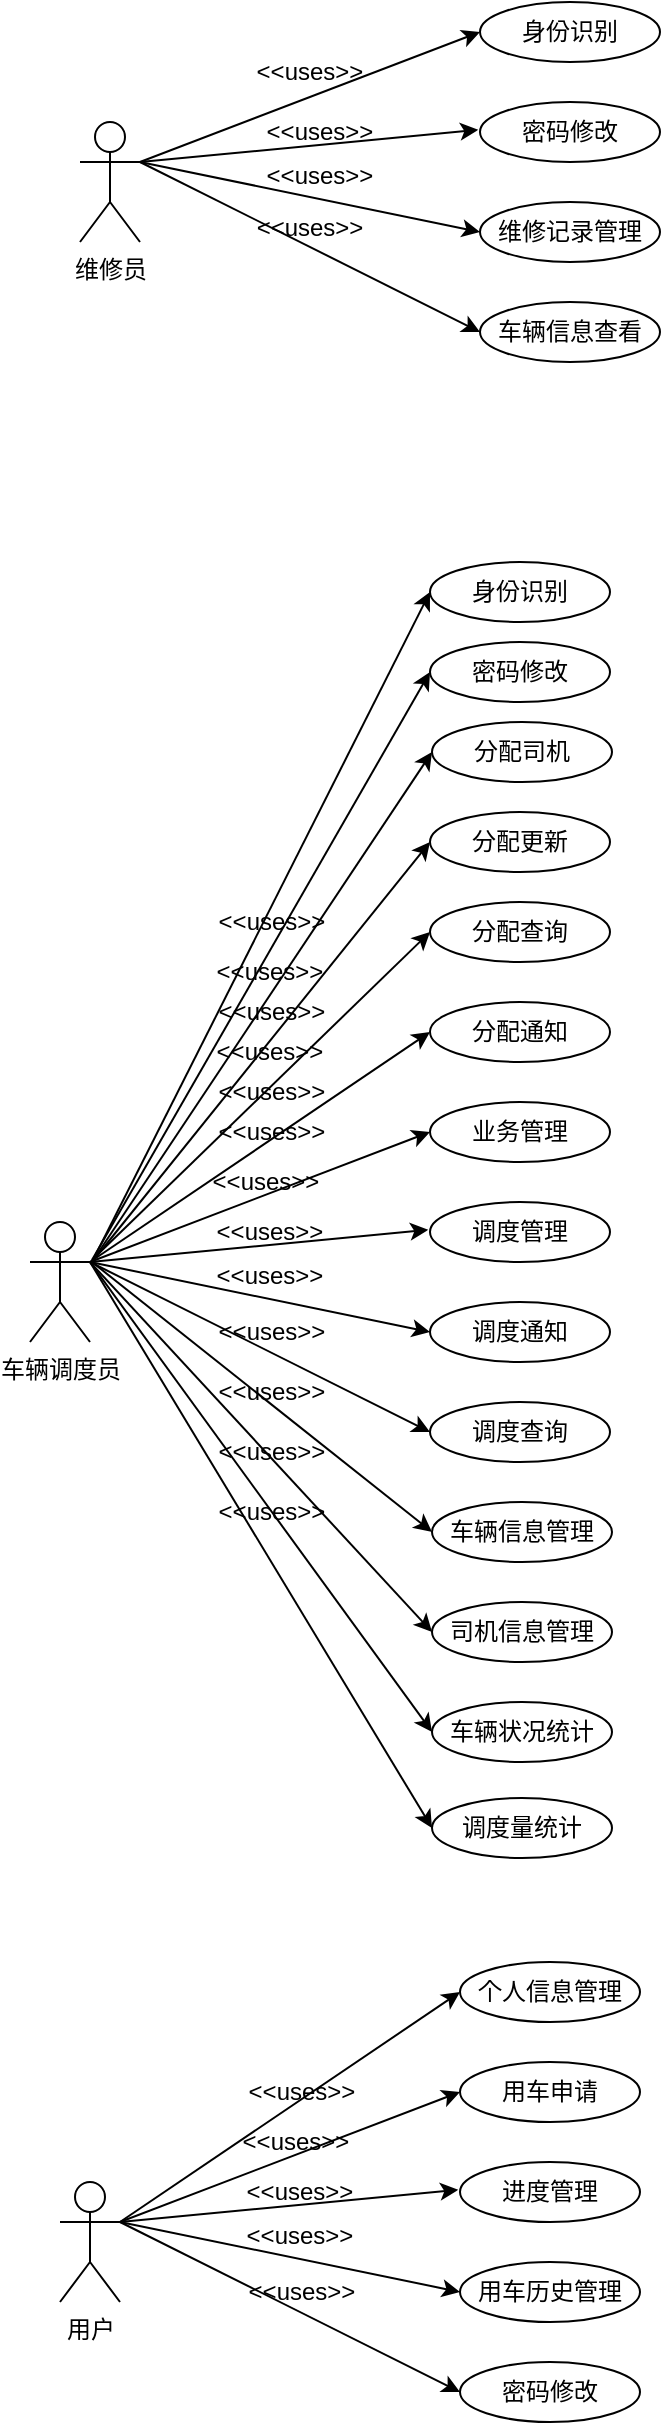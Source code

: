 <mxfile version="26.2.14">
  <diagram name="第 1 页" id="aBnlz_x69gNkxcn8rnsM">
    <mxGraphModel dx="1727" dy="958" grid="1" gridSize="10" guides="1" tooltips="1" connect="1" arrows="1" fold="1" page="1" pageScale="1" pageWidth="827" pageHeight="1169" math="0" shadow="0">
      <root>
        <mxCell id="0" />
        <mxCell id="1" parent="0" />
        <mxCell id="l8zQ4xUtvt0-5JA1nqlz-1" value="&lt;font style=&quot;vertical-align: inherit;&quot;&gt;&lt;font style=&quot;vertical-align: inherit;&quot;&gt;维修员&lt;/font&gt;&lt;/font&gt;" style="shape=umlActor;verticalLabelPosition=bottom;verticalAlign=top;html=1;movable=0;resizable=0;rotatable=0;deletable=0;editable=0;locked=1;connectable=0;" parent="1" vertex="1">
          <mxGeometry x="110" y="170" width="30" height="60" as="geometry" />
        </mxCell>
        <mxCell id="l8zQ4xUtvt0-5JA1nqlz-2" value="&lt;font style=&quot;vertical-align: inherit;&quot;&gt;&lt;font style=&quot;vertical-align: inherit;&quot;&gt;身份识别&lt;/font&gt;&lt;/font&gt;" style="ellipse;whiteSpace=wrap;html=1;movable=0;resizable=0;rotatable=0;deletable=0;editable=0;locked=1;connectable=0;" parent="1" vertex="1">
          <mxGeometry x="310" y="110" width="90" height="30" as="geometry" />
        </mxCell>
        <mxCell id="l8zQ4xUtvt0-5JA1nqlz-3" value="&lt;font style=&quot;vertical-align: inherit;&quot;&gt;&lt;font style=&quot;vertical-align: inherit;&quot;&gt;密码修改&lt;/font&gt;&lt;/font&gt;" style="ellipse;whiteSpace=wrap;html=1;movable=0;resizable=0;rotatable=0;deletable=0;editable=0;locked=1;connectable=0;" parent="1" vertex="1">
          <mxGeometry x="310" y="160" width="90" height="30" as="geometry" />
        </mxCell>
        <mxCell id="l8zQ4xUtvt0-5JA1nqlz-4" value="&lt;p class=&quot;p1&quot;&gt;维修记录管理&lt;/p&gt;" style="ellipse;whiteSpace=wrap;html=1;movable=0;resizable=0;rotatable=0;deletable=0;editable=0;locked=1;connectable=0;" parent="1" vertex="1">
          <mxGeometry x="310" y="210" width="90" height="30" as="geometry" />
        </mxCell>
        <mxCell id="l8zQ4xUtvt0-5JA1nqlz-5" value="&lt;p class=&quot;p1&quot;&gt;车辆信息查看&lt;/p&gt;" style="ellipse;whiteSpace=wrap;html=1;movable=0;resizable=0;rotatable=0;deletable=0;editable=0;locked=1;connectable=0;" parent="1" vertex="1">
          <mxGeometry x="310" y="260" width="90" height="30" as="geometry" />
        </mxCell>
        <mxCell id="l8zQ4xUtvt0-5JA1nqlz-6" value="" style="endArrow=classic;html=1;rounded=0;entryX=0;entryY=0.5;entryDx=0;entryDy=0;exitX=1;exitY=0.333;exitDx=0;exitDy=0;exitPerimeter=0;movable=0;resizable=0;rotatable=0;deletable=0;editable=0;locked=1;connectable=0;" parent="1" source="l8zQ4xUtvt0-5JA1nqlz-1" target="l8zQ4xUtvt0-5JA1nqlz-2" edge="1">
          <mxGeometry width="50" height="50" relative="1" as="geometry">
            <mxPoint x="150" y="210" as="sourcePoint" />
            <mxPoint x="200" y="160" as="targetPoint" />
          </mxGeometry>
        </mxCell>
        <mxCell id="l8zQ4xUtvt0-5JA1nqlz-7" value="" style="endArrow=classic;html=1;rounded=0;entryX=-0.01;entryY=0.464;entryDx=0;entryDy=0;entryPerimeter=0;movable=0;resizable=0;rotatable=0;deletable=0;editable=0;locked=1;connectable=0;" parent="1" target="l8zQ4xUtvt0-5JA1nqlz-3" edge="1">
          <mxGeometry width="50" height="50" relative="1" as="geometry">
            <mxPoint x="140" y="190" as="sourcePoint" />
            <mxPoint x="230" y="190" as="targetPoint" />
          </mxGeometry>
        </mxCell>
        <mxCell id="l8zQ4xUtvt0-5JA1nqlz-8" value="" style="endArrow=classic;html=1;rounded=0;entryX=0;entryY=0.5;entryDx=0;entryDy=0;movable=0;resizable=0;rotatable=0;deletable=0;editable=0;locked=1;connectable=0;" parent="1" target="l8zQ4xUtvt0-5JA1nqlz-4" edge="1">
          <mxGeometry width="50" height="50" relative="1" as="geometry">
            <mxPoint x="140" y="190" as="sourcePoint" />
            <mxPoint x="280" y="200" as="targetPoint" />
          </mxGeometry>
        </mxCell>
        <mxCell id="l8zQ4xUtvt0-5JA1nqlz-9" value="" style="endArrow=classic;html=1;rounded=0;entryX=0;entryY=0.5;entryDx=0;entryDy=0;movable=0;resizable=0;rotatable=0;deletable=0;editable=0;locked=1;connectable=0;" parent="1" target="l8zQ4xUtvt0-5JA1nqlz-5" edge="1">
          <mxGeometry width="50" height="50" relative="1" as="geometry">
            <mxPoint x="140" y="190" as="sourcePoint" />
            <mxPoint x="250" y="240" as="targetPoint" />
          </mxGeometry>
        </mxCell>
        <mxCell id="l8zQ4xUtvt0-5JA1nqlz-10" value="&lt;font style=&quot;vertical-align: inherit;&quot;&gt;&lt;font style=&quot;vertical-align: inherit;&quot;&gt;&amp;lt;&amp;lt;uses&amp;gt;&amp;gt;&lt;/font&gt;&lt;/font&gt;" style="text;html=1;align=center;verticalAlign=middle;whiteSpace=wrap;rounded=0;movable=0;resizable=0;rotatable=0;deletable=0;editable=0;locked=1;connectable=0;" parent="1" vertex="1">
          <mxGeometry x="195" y="130" width="60" height="30" as="geometry" />
        </mxCell>
        <mxCell id="l8zQ4xUtvt0-5JA1nqlz-11" value="&lt;font style=&quot;vertical-align: inherit;&quot;&gt;&lt;font style=&quot;vertical-align: inherit;&quot;&gt;&amp;lt;&amp;lt;uses&amp;gt;&amp;gt;&lt;/font&gt;&lt;/font&gt;" style="text;html=1;align=center;verticalAlign=middle;whiteSpace=wrap;rounded=0;movable=0;resizable=0;rotatable=0;deletable=0;editable=0;locked=1;connectable=0;" parent="1" vertex="1">
          <mxGeometry x="200" y="160" width="60" height="30" as="geometry" />
        </mxCell>
        <mxCell id="l8zQ4xUtvt0-5JA1nqlz-12" value="&lt;font style=&quot;vertical-align: inherit;&quot;&gt;&lt;font style=&quot;vertical-align: inherit;&quot;&gt;&amp;lt;&amp;lt;uses&amp;gt;&amp;gt;&lt;/font&gt;&lt;/font&gt;" style="text;html=1;align=center;verticalAlign=middle;whiteSpace=wrap;rounded=0;movable=0;resizable=0;rotatable=0;deletable=0;editable=0;locked=1;connectable=0;" parent="1" vertex="1">
          <mxGeometry x="200" y="182" width="60" height="30" as="geometry" />
        </mxCell>
        <mxCell id="l8zQ4xUtvt0-5JA1nqlz-13" value="&lt;font style=&quot;vertical-align: inherit;&quot;&gt;&lt;font style=&quot;vertical-align: inherit;&quot;&gt;&amp;lt;&amp;lt;uses&amp;gt;&amp;gt;&lt;/font&gt;&lt;/font&gt;" style="text;html=1;align=center;verticalAlign=middle;whiteSpace=wrap;rounded=0;movable=0;resizable=0;rotatable=0;deletable=0;editable=0;locked=1;connectable=0;" parent="1" vertex="1">
          <mxGeometry x="200" y="205" width="50" height="35" as="geometry" />
        </mxCell>
        <mxCell id="l8zQ4xUtvt0-5JA1nqlz-14" value="&lt;font style=&quot;vertical-align: inherit;&quot;&gt;&lt;font style=&quot;vertical-align: inherit;&quot;&gt;车辆调度员&lt;/font&gt;&lt;/font&gt;" style="shape=umlActor;verticalLabelPosition=bottom;verticalAlign=top;html=1;movable=0;resizable=0;rotatable=0;deletable=0;editable=0;locked=1;connectable=0;" parent="1" vertex="1">
          <mxGeometry x="85" y="720" width="30" height="60" as="geometry" />
        </mxCell>
        <mxCell id="l8zQ4xUtvt0-5JA1nqlz-15" value="&lt;font style=&quot;vertical-align: inherit;&quot;&gt;&lt;font style=&quot;vertical-align: inherit;&quot;&gt;业务管理&lt;/font&gt;&lt;/font&gt;" style="ellipse;whiteSpace=wrap;html=1;movable=0;resizable=0;rotatable=0;deletable=0;editable=0;locked=1;connectable=0;" parent="1" vertex="1">
          <mxGeometry x="285" y="660" width="90" height="30" as="geometry" />
        </mxCell>
        <mxCell id="l8zQ4xUtvt0-5JA1nqlz-16" value="&lt;font style=&quot;vertical-align: inherit;&quot;&gt;&lt;font style=&quot;vertical-align: inherit;&quot;&gt;调度管理&lt;/font&gt;&lt;/font&gt;" style="ellipse;whiteSpace=wrap;html=1;movable=0;resizable=0;rotatable=0;deletable=0;editable=0;locked=1;connectable=0;" parent="1" vertex="1">
          <mxGeometry x="285" y="710" width="90" height="30" as="geometry" />
        </mxCell>
        <mxCell id="l8zQ4xUtvt0-5JA1nqlz-17" value="&lt;font style=&quot;vertical-align: inherit;&quot;&gt;&lt;font style=&quot;vertical-align: inherit;&quot;&gt;&lt;font style=&quot;vertical-align: inherit;&quot;&gt;&lt;font style=&quot;vertical-align: inherit;&quot;&gt;调度通知&lt;/font&gt;&lt;/font&gt;&lt;/font&gt;&lt;/font&gt;" style="ellipse;whiteSpace=wrap;html=1;movable=0;resizable=0;rotatable=0;deletable=0;editable=0;locked=1;connectable=0;" parent="1" vertex="1">
          <mxGeometry x="285" y="760" width="90" height="30" as="geometry" />
        </mxCell>
        <mxCell id="l8zQ4xUtvt0-5JA1nqlz-18" value="&lt;font style=&quot;vertical-align: inherit;&quot;&gt;&lt;font style=&quot;vertical-align: inherit;&quot;&gt;&lt;font style=&quot;vertical-align: inherit;&quot;&gt;&lt;font style=&quot;vertical-align: inherit;&quot;&gt;调度查询&lt;/font&gt;&lt;/font&gt;&lt;/font&gt;&lt;/font&gt;" style="ellipse;whiteSpace=wrap;html=1;movable=0;resizable=0;rotatable=0;deletable=0;editable=0;locked=1;connectable=0;" parent="1" vertex="1">
          <mxGeometry x="285" y="810" width="90" height="30" as="geometry" />
        </mxCell>
        <mxCell id="l8zQ4xUtvt0-5JA1nqlz-19" value="" style="endArrow=classic;html=1;rounded=0;entryX=0;entryY=0.5;entryDx=0;entryDy=0;exitX=1;exitY=0.333;exitDx=0;exitDy=0;exitPerimeter=0;movable=0;resizable=0;rotatable=0;deletable=0;editable=0;locked=1;connectable=0;" parent="1" source="l8zQ4xUtvt0-5JA1nqlz-14" target="l8zQ4xUtvt0-5JA1nqlz-15" edge="1">
          <mxGeometry width="50" height="50" relative="1" as="geometry">
            <mxPoint x="125" y="760" as="sourcePoint" />
            <mxPoint x="175" y="710" as="targetPoint" />
          </mxGeometry>
        </mxCell>
        <mxCell id="l8zQ4xUtvt0-5JA1nqlz-20" value="" style="endArrow=classic;html=1;rounded=0;entryX=-0.01;entryY=0.464;entryDx=0;entryDy=0;entryPerimeter=0;movable=0;resizable=0;rotatable=0;deletable=0;editable=0;locked=1;connectable=0;" parent="1" target="l8zQ4xUtvt0-5JA1nqlz-16" edge="1">
          <mxGeometry width="50" height="50" relative="1" as="geometry">
            <mxPoint x="115" y="740" as="sourcePoint" />
            <mxPoint x="205" y="740" as="targetPoint" />
          </mxGeometry>
        </mxCell>
        <mxCell id="l8zQ4xUtvt0-5JA1nqlz-21" value="" style="endArrow=classic;html=1;rounded=0;entryX=0;entryY=0.5;entryDx=0;entryDy=0;movable=0;resizable=0;rotatable=0;deletable=0;editable=0;locked=1;connectable=0;" parent="1" target="l8zQ4xUtvt0-5JA1nqlz-17" edge="1">
          <mxGeometry width="50" height="50" relative="1" as="geometry">
            <mxPoint x="115" y="740" as="sourcePoint" />
            <mxPoint x="255" y="750" as="targetPoint" />
          </mxGeometry>
        </mxCell>
        <mxCell id="l8zQ4xUtvt0-5JA1nqlz-22" value="" style="endArrow=classic;html=1;rounded=0;entryX=0;entryY=0.5;entryDx=0;entryDy=0;movable=0;resizable=0;rotatable=0;deletable=0;editable=0;locked=1;connectable=0;" parent="1" target="l8zQ4xUtvt0-5JA1nqlz-18" edge="1">
          <mxGeometry width="50" height="50" relative="1" as="geometry">
            <mxPoint x="115" y="740" as="sourcePoint" />
            <mxPoint x="225" y="790" as="targetPoint" />
          </mxGeometry>
        </mxCell>
        <mxCell id="l8zQ4xUtvt0-5JA1nqlz-23" value="&lt;font style=&quot;vertical-align: inherit;&quot;&gt;&lt;font style=&quot;vertical-align: inherit;&quot;&gt;&amp;lt;&amp;lt;uses&amp;gt;&amp;gt;&lt;/font&gt;&lt;/font&gt;" style="text;html=1;align=center;verticalAlign=middle;whiteSpace=wrap;rounded=0;movable=0;resizable=0;rotatable=0;deletable=0;editable=0;locked=1;connectable=0;" parent="1" vertex="1">
          <mxGeometry x="173" y="685" width="60" height="30" as="geometry" />
        </mxCell>
        <mxCell id="l8zQ4xUtvt0-5JA1nqlz-24" value="&lt;font style=&quot;vertical-align: inherit;&quot;&gt;&lt;font style=&quot;vertical-align: inherit;&quot;&gt;&amp;lt;&amp;lt;uses&amp;gt;&amp;gt;&lt;/font&gt;&lt;/font&gt;" style="text;html=1;align=center;verticalAlign=middle;whiteSpace=wrap;rounded=0;movable=0;resizable=0;rotatable=0;deletable=0;editable=0;locked=1;connectable=0;" parent="1" vertex="1">
          <mxGeometry x="175" y="710" width="60" height="30" as="geometry" />
        </mxCell>
        <mxCell id="l8zQ4xUtvt0-5JA1nqlz-25" value="&lt;font style=&quot;vertical-align: inherit;&quot;&gt;&lt;font style=&quot;vertical-align: inherit;&quot;&gt;&amp;lt;&amp;lt;uses&amp;gt;&amp;gt;&lt;/font&gt;&lt;/font&gt;" style="text;html=1;align=center;verticalAlign=middle;whiteSpace=wrap;rounded=0;movable=0;resizable=0;rotatable=0;deletable=0;editable=0;locked=1;connectable=0;" parent="1" vertex="1">
          <mxGeometry x="175" y="732" width="60" height="30" as="geometry" />
        </mxCell>
        <mxCell id="l8zQ4xUtvt0-5JA1nqlz-27" value="&lt;font style=&quot;vertical-align: inherit;&quot;&gt;&lt;font style=&quot;vertical-align: inherit;&quot;&gt;&amp;lt;&amp;lt;uses&amp;gt;&amp;gt;&lt;/font&gt;&lt;/font&gt;" style="text;html=1;align=center;verticalAlign=middle;whiteSpace=wrap;rounded=0;movable=0;resizable=0;rotatable=0;deletable=0;editable=0;locked=1;connectable=0;" parent="1" vertex="1">
          <mxGeometry x="176" y="760" width="60" height="30" as="geometry" />
        </mxCell>
        <mxCell id="l8zQ4xUtvt0-5JA1nqlz-29" value="&lt;font style=&quot;vertical-align: inherit;&quot;&gt;&lt;font style=&quot;vertical-align: inherit;&quot;&gt;分配通知&lt;/font&gt;&lt;/font&gt;" style="ellipse;whiteSpace=wrap;html=1;movable=0;resizable=0;rotatable=0;deletable=0;editable=0;locked=1;connectable=0;" parent="1" vertex="1">
          <mxGeometry x="285" y="610" width="90" height="30" as="geometry" />
        </mxCell>
        <mxCell id="l8zQ4xUtvt0-5JA1nqlz-30" value="" style="endArrow=classic;html=1;rounded=0;entryX=0;entryY=0.5;entryDx=0;entryDy=0;movable=0;resizable=0;rotatable=0;deletable=0;editable=0;locked=1;connectable=0;" parent="1" target="l8zQ4xUtvt0-5JA1nqlz-29" edge="1">
          <mxGeometry width="50" height="50" relative="1" as="geometry">
            <mxPoint x="115" y="740" as="sourcePoint" />
            <mxPoint x="280" y="630" as="targetPoint" />
          </mxGeometry>
        </mxCell>
        <mxCell id="l8zQ4xUtvt0-5JA1nqlz-31" value="&lt;font style=&quot;vertical-align: inherit;&quot;&gt;&lt;font style=&quot;vertical-align: inherit;&quot;&gt;分配查询&lt;/font&gt;&lt;/font&gt;" style="ellipse;whiteSpace=wrap;html=1;movable=0;resizable=0;rotatable=0;deletable=0;editable=0;locked=1;connectable=0;" parent="1" vertex="1">
          <mxGeometry x="285" y="560" width="90" height="30" as="geometry" />
        </mxCell>
        <mxCell id="l8zQ4xUtvt0-5JA1nqlz-32" value="&lt;font style=&quot;vertical-align: inherit;&quot;&gt;&lt;font style=&quot;vertical-align: inherit;&quot;&gt;分配更新&lt;/font&gt;&lt;/font&gt;" style="ellipse;whiteSpace=wrap;html=1;movable=0;resizable=0;rotatable=0;deletable=0;editable=0;locked=1;connectable=0;" parent="1" vertex="1">
          <mxGeometry x="285" y="515" width="90" height="30" as="geometry" />
        </mxCell>
        <mxCell id="l8zQ4xUtvt0-5JA1nqlz-33" value="&lt;font style=&quot;vertical-align: inherit;&quot;&gt;&lt;font style=&quot;vertical-align: inherit;&quot;&gt;分配司机&lt;/font&gt;&lt;/font&gt;" style="ellipse;whiteSpace=wrap;html=1;movable=0;resizable=0;rotatable=0;deletable=0;editable=0;locked=1;connectable=0;" parent="1" vertex="1">
          <mxGeometry x="286" y="470" width="90" height="30" as="geometry" />
        </mxCell>
        <mxCell id="l8zQ4xUtvt0-5JA1nqlz-34" value="&lt;font style=&quot;vertical-align: inherit;&quot;&gt;&lt;font style=&quot;vertical-align: inherit;&quot;&gt;&lt;font style=&quot;vertical-align: inherit;&quot;&gt;&lt;font style=&quot;vertical-align: inherit;&quot;&gt;密码修改&lt;/font&gt;&lt;/font&gt;&lt;/font&gt;&lt;/font&gt;" style="ellipse;whiteSpace=wrap;html=1;movable=0;resizable=0;rotatable=0;deletable=0;editable=0;locked=1;connectable=0;" parent="1" vertex="1">
          <mxGeometry x="285" y="430" width="90" height="30" as="geometry" />
        </mxCell>
        <mxCell id="l8zQ4xUtvt0-5JA1nqlz-35" value="&lt;font style=&quot;vertical-align: inherit;&quot;&gt;&lt;font style=&quot;vertical-align: inherit;&quot;&gt;身份识别&lt;/font&gt;&lt;/font&gt;" style="ellipse;whiteSpace=wrap;html=1;movable=0;resizable=0;rotatable=0;deletable=0;editable=0;locked=1;connectable=0;" parent="1" vertex="1">
          <mxGeometry x="285" y="390" width="90" height="30" as="geometry" />
        </mxCell>
        <mxCell id="l8zQ4xUtvt0-5JA1nqlz-36" value="&lt;font style=&quot;vertical-align: inherit;&quot;&gt;&lt;font style=&quot;vertical-align: inherit;&quot;&gt;&lt;font style=&quot;vertical-align: inherit;&quot;&gt;&lt;font style=&quot;vertical-align: inherit;&quot;&gt;车辆信息管理&lt;/font&gt;&lt;/font&gt;&lt;/font&gt;&lt;/font&gt;" style="ellipse;whiteSpace=wrap;html=1;movable=0;resizable=0;rotatable=0;deletable=0;editable=0;locked=1;connectable=0;" parent="1" vertex="1">
          <mxGeometry x="286" y="860" width="90" height="30" as="geometry" />
        </mxCell>
        <mxCell id="l8zQ4xUtvt0-5JA1nqlz-37" value="&lt;font style=&quot;vertical-align: inherit;&quot;&gt;&lt;font style=&quot;vertical-align: inherit;&quot;&gt;&lt;font style=&quot;vertical-align: inherit;&quot;&gt;&lt;font style=&quot;vertical-align: inherit;&quot;&gt;司机信息管理&lt;/font&gt;&lt;/font&gt;&lt;/font&gt;&lt;/font&gt;" style="ellipse;whiteSpace=wrap;html=1;movable=0;resizable=0;rotatable=0;deletable=0;editable=0;locked=1;connectable=0;" parent="1" vertex="1">
          <mxGeometry x="286" y="910" width="90" height="30" as="geometry" />
        </mxCell>
        <mxCell id="l8zQ4xUtvt0-5JA1nqlz-38" value="&lt;font style=&quot;vertical-align: inherit;&quot;&gt;&lt;font style=&quot;vertical-align: inherit;&quot;&gt;车辆状况统计&lt;/font&gt;&lt;/font&gt;" style="ellipse;whiteSpace=wrap;html=1;movable=0;resizable=0;rotatable=0;deletable=0;editable=0;locked=1;connectable=0;" parent="1" vertex="1">
          <mxGeometry x="286" y="960" width="90" height="30" as="geometry" />
        </mxCell>
        <mxCell id="l8zQ4xUtvt0-5JA1nqlz-39" value="&lt;font style=&quot;vertical-align: inherit;&quot;&gt;&lt;font style=&quot;vertical-align: inherit;&quot;&gt;调度量统计&lt;/font&gt;&lt;/font&gt;" style="ellipse;whiteSpace=wrap;html=1;movable=0;resizable=0;rotatable=0;deletable=0;editable=0;locked=1;connectable=0;" parent="1" vertex="1">
          <mxGeometry x="286" y="1008" width="90" height="30" as="geometry" />
        </mxCell>
        <mxCell id="l8zQ4xUtvt0-5JA1nqlz-40" value="" style="endArrow=classic;html=1;rounded=0;entryX=0;entryY=0.5;entryDx=0;entryDy=0;movable=0;resizable=0;rotatable=0;deletable=0;editable=0;locked=1;connectable=0;" parent="1" target="l8zQ4xUtvt0-5JA1nqlz-31" edge="1">
          <mxGeometry width="50" height="50" relative="1" as="geometry">
            <mxPoint x="116" y="739" as="sourcePoint" />
            <mxPoint x="206" y="599" as="targetPoint" />
          </mxGeometry>
        </mxCell>
        <mxCell id="l8zQ4xUtvt0-5JA1nqlz-41" value="" style="endArrow=classic;html=1;rounded=0;entryX=0;entryY=0.5;entryDx=0;entryDy=0;movable=0;resizable=0;rotatable=0;deletable=0;editable=0;locked=1;connectable=0;" parent="1" target="l8zQ4xUtvt0-5JA1nqlz-32" edge="1">
          <mxGeometry width="50" height="50" relative="1" as="geometry">
            <mxPoint x="116" y="740" as="sourcePoint" />
            <mxPoint x="276" y="542" as="targetPoint" />
          </mxGeometry>
        </mxCell>
        <mxCell id="l8zQ4xUtvt0-5JA1nqlz-42" value="" style="endArrow=classic;html=1;rounded=0;entryX=0;entryY=0.5;entryDx=0;entryDy=0;movable=0;resizable=0;rotatable=0;deletable=0;editable=0;locked=1;connectable=0;" parent="1" target="l8zQ4xUtvt0-5JA1nqlz-33" edge="1">
          <mxGeometry width="50" height="50" relative="1" as="geometry">
            <mxPoint x="116" y="740" as="sourcePoint" />
            <mxPoint x="282" y="485" as="targetPoint" />
          </mxGeometry>
        </mxCell>
        <mxCell id="l8zQ4xUtvt0-5JA1nqlz-43" value="" style="endArrow=classic;html=1;rounded=0;entryX=0;entryY=0.5;entryDx=0;entryDy=0;movable=0;resizable=0;rotatable=0;deletable=0;editable=0;locked=1;connectable=0;" parent="1" target="l8zQ4xUtvt0-5JA1nqlz-34" edge="1">
          <mxGeometry width="50" height="50" relative="1" as="geometry">
            <mxPoint x="116" y="739" as="sourcePoint" />
            <mxPoint x="281" y="446.5" as="targetPoint" />
          </mxGeometry>
        </mxCell>
        <mxCell id="l8zQ4xUtvt0-5JA1nqlz-44" value="" style="endArrow=classic;html=1;rounded=0;entryX=0;entryY=0.5;entryDx=0;entryDy=0;movable=0;resizable=0;rotatable=0;deletable=0;editable=0;locked=1;connectable=0;" parent="1" target="l8zQ4xUtvt0-5JA1nqlz-35" edge="1">
          <mxGeometry width="50" height="50" relative="1" as="geometry">
            <mxPoint x="116" y="740" as="sourcePoint" />
            <mxPoint x="281.0" y="405" as="targetPoint" />
          </mxGeometry>
        </mxCell>
        <mxCell id="l8zQ4xUtvt0-5JA1nqlz-46" value="" style="endArrow=classic;html=1;rounded=0;entryX=0;entryY=0.5;entryDx=0;entryDy=0;movable=0;resizable=0;rotatable=0;deletable=0;editable=0;locked=1;connectable=0;" parent="1" target="l8zQ4xUtvt0-5JA1nqlz-36" edge="1">
          <mxGeometry width="50" height="50" relative="1" as="geometry">
            <mxPoint x="116" y="740" as="sourcePoint" />
            <mxPoint x="282" y="875" as="targetPoint" />
          </mxGeometry>
        </mxCell>
        <mxCell id="l8zQ4xUtvt0-5JA1nqlz-47" value="" style="endArrow=classic;html=1;rounded=0;entryX=0;entryY=0.5;entryDx=0;entryDy=0;movable=0;resizable=0;rotatable=0;deletable=0;editable=0;locked=1;connectable=0;" parent="1" target="l8zQ4xUtvt0-5JA1nqlz-37" edge="1">
          <mxGeometry width="50" height="50" relative="1" as="geometry">
            <mxPoint x="115" y="740" as="sourcePoint" />
            <mxPoint x="285" y="875" as="targetPoint" />
          </mxGeometry>
        </mxCell>
        <mxCell id="l8zQ4xUtvt0-5JA1nqlz-48" value="" style="endArrow=classic;html=1;rounded=0;entryX=0;entryY=0.5;entryDx=0;entryDy=0;movable=0;resizable=0;rotatable=0;deletable=0;editable=0;locked=1;connectable=0;" parent="1" target="l8zQ4xUtvt0-5JA1nqlz-38" edge="1">
          <mxGeometry width="50" height="50" relative="1" as="geometry">
            <mxPoint x="115" y="740" as="sourcePoint" />
            <mxPoint x="286" y="925" as="targetPoint" />
          </mxGeometry>
        </mxCell>
        <mxCell id="l8zQ4xUtvt0-5JA1nqlz-49" value="" style="endArrow=classic;html=1;rounded=0;entryX=0;entryY=0.5;entryDx=0;entryDy=0;exitX=1;exitY=0.333;exitDx=0;exitDy=0;exitPerimeter=0;movable=0;resizable=0;rotatable=0;deletable=0;editable=0;locked=1;connectable=0;" parent="1" source="l8zQ4xUtvt0-5JA1nqlz-14" target="l8zQ4xUtvt0-5JA1nqlz-39" edge="1">
          <mxGeometry width="50" height="50" relative="1" as="geometry">
            <mxPoint x="120" y="740" as="sourcePoint" />
            <mxPoint x="296" y="985" as="targetPoint" />
          </mxGeometry>
        </mxCell>
        <mxCell id="l8zQ4xUtvt0-5JA1nqlz-62" value="&lt;font style=&quot;vertical-align: inherit;&quot;&gt;&lt;font style=&quot;vertical-align: inherit;&quot;&gt;&amp;lt;&amp;lt;uses&amp;gt;&amp;gt;&lt;/font&gt;&lt;/font&gt;" style="text;html=1;align=center;verticalAlign=middle;whiteSpace=wrap;rounded=0;movable=0;resizable=0;rotatable=0;deletable=0;editable=0;locked=1;connectable=0;" parent="1" vertex="1">
          <mxGeometry x="176" y="660" width="60" height="30" as="geometry" />
        </mxCell>
        <mxCell id="l8zQ4xUtvt0-5JA1nqlz-63" value="&lt;font style=&quot;vertical-align: inherit;&quot;&gt;&lt;font style=&quot;vertical-align: inherit;&quot;&gt;&amp;lt;&amp;lt;uses&amp;gt;&amp;gt;&lt;/font&gt;&lt;/font&gt;" style="text;html=1;align=center;verticalAlign=middle;whiteSpace=wrap;rounded=0;movable=0;resizable=0;rotatable=0;deletable=0;editable=0;locked=1;connectable=0;" parent="1" vertex="1">
          <mxGeometry x="176" y="640" width="60" height="30" as="geometry" />
        </mxCell>
        <mxCell id="l8zQ4xUtvt0-5JA1nqlz-64" value="&lt;font style=&quot;vertical-align: inherit;&quot;&gt;&lt;font style=&quot;vertical-align: inherit;&quot;&gt;&amp;lt;&amp;lt;uses&amp;gt;&amp;gt;&lt;/font&gt;&lt;/font&gt;" style="text;html=1;align=center;verticalAlign=middle;whiteSpace=wrap;rounded=0;movable=0;resizable=0;rotatable=0;deletable=0;editable=0;locked=1;connectable=0;" parent="1" vertex="1">
          <mxGeometry x="175" y="620" width="60" height="30" as="geometry" />
        </mxCell>
        <mxCell id="l8zQ4xUtvt0-5JA1nqlz-65" value="&lt;font style=&quot;vertical-align: inherit;&quot;&gt;&lt;font style=&quot;vertical-align: inherit;&quot;&gt;&amp;lt;&amp;lt;uses&amp;gt;&amp;gt;&lt;/font&gt;&lt;/font&gt;" style="text;html=1;align=center;verticalAlign=middle;whiteSpace=wrap;rounded=0;movable=0;resizable=0;rotatable=0;deletable=0;editable=0;locked=1;connectable=0;" parent="1" vertex="1">
          <mxGeometry x="176" y="600" width="60" height="30" as="geometry" />
        </mxCell>
        <mxCell id="l8zQ4xUtvt0-5JA1nqlz-66" value="&lt;font style=&quot;vertical-align: inherit;&quot;&gt;&lt;font style=&quot;vertical-align: inherit;&quot;&gt;&amp;lt;&amp;lt;uses&amp;gt;&amp;gt;&lt;/font&gt;&lt;/font&gt;" style="text;html=1;align=center;verticalAlign=middle;whiteSpace=wrap;rounded=0;movable=0;resizable=0;rotatable=0;deletable=0;editable=0;locked=1;connectable=0;" parent="1" vertex="1">
          <mxGeometry x="175" y="580" width="60" height="30" as="geometry" />
        </mxCell>
        <mxCell id="l8zQ4xUtvt0-5JA1nqlz-67" value="&lt;font style=&quot;vertical-align: inherit;&quot;&gt;&lt;font style=&quot;vertical-align: inherit;&quot;&gt;&amp;lt;&amp;lt;uses&amp;gt;&amp;gt;&lt;/font&gt;&lt;/font&gt;" style="text;html=1;align=center;verticalAlign=middle;whiteSpace=wrap;rounded=0;movable=0;resizable=0;rotatable=0;deletable=0;editable=0;locked=1;connectable=0;" parent="1" vertex="1">
          <mxGeometry x="176" y="555" width="60" height="30" as="geometry" />
        </mxCell>
        <mxCell id="l8zQ4xUtvt0-5JA1nqlz-68" value="&lt;font style=&quot;vertical-align: inherit;&quot;&gt;&lt;font style=&quot;vertical-align: inherit;&quot;&gt;&amp;lt;&amp;lt;uses&amp;gt;&amp;gt;&lt;/font&gt;&lt;/font&gt;" style="text;html=1;align=center;verticalAlign=middle;whiteSpace=wrap;rounded=0;movable=0;resizable=0;rotatable=0;deletable=0;editable=0;locked=1;connectable=0;" parent="1" vertex="1">
          <mxGeometry x="176" y="790" width="60" height="30" as="geometry" />
        </mxCell>
        <mxCell id="l8zQ4xUtvt0-5JA1nqlz-69" value="&lt;font style=&quot;vertical-align: inherit;&quot;&gt;&lt;font style=&quot;vertical-align: inherit;&quot;&gt;&amp;lt;&amp;lt;uses&amp;gt;&amp;gt;&lt;/font&gt;&lt;/font&gt;" style="text;html=1;align=center;verticalAlign=middle;whiteSpace=wrap;rounded=0;movable=0;resizable=0;rotatable=0;deletable=0;editable=0;locked=1;connectable=0;" parent="1" vertex="1">
          <mxGeometry x="176" y="820" width="60" height="30" as="geometry" />
        </mxCell>
        <mxCell id="l8zQ4xUtvt0-5JA1nqlz-70" value="&lt;font style=&quot;vertical-align: inherit;&quot;&gt;&lt;font style=&quot;vertical-align: inherit;&quot;&gt;&amp;lt;&amp;lt;uses&amp;gt;&amp;gt;&lt;/font&gt;&lt;/font&gt;" style="text;html=1;align=center;verticalAlign=middle;whiteSpace=wrap;rounded=0;movable=0;resizable=0;rotatable=0;deletable=0;editable=0;locked=1;connectable=0;" parent="1" vertex="1">
          <mxGeometry x="176" y="850" width="60" height="30" as="geometry" />
        </mxCell>
        <mxCell id="l8zQ4xUtvt0-5JA1nqlz-71" value="&lt;font style=&quot;vertical-align: inherit;&quot;&gt;&lt;font style=&quot;vertical-align: inherit;&quot;&gt;用户&lt;/font&gt;&lt;/font&gt;" style="shape=umlActor;verticalLabelPosition=bottom;verticalAlign=top;html=1;movable=0;resizable=0;rotatable=0;deletable=0;editable=0;locked=1;connectable=0;" parent="1" vertex="1">
          <mxGeometry x="100" y="1200" width="30" height="60" as="geometry" />
        </mxCell>
        <mxCell id="l8zQ4xUtvt0-5JA1nqlz-72" value="&lt;p class=&quot;p1&quot;&gt;用车申请&lt;/p&gt;" style="ellipse;whiteSpace=wrap;html=1;movable=0;resizable=0;rotatable=0;deletable=0;editable=0;locked=1;connectable=0;" parent="1" vertex="1">
          <mxGeometry x="300" y="1140" width="90" height="30" as="geometry" />
        </mxCell>
        <mxCell id="l8zQ4xUtvt0-5JA1nqlz-73" value="进度管理" style="ellipse;whiteSpace=wrap;html=1;movable=0;resizable=0;rotatable=0;deletable=0;editable=0;locked=1;connectable=0;" parent="1" vertex="1">
          <mxGeometry x="300" y="1190" width="90" height="30" as="geometry" />
        </mxCell>
        <mxCell id="l8zQ4xUtvt0-5JA1nqlz-74" value="用车历史管理" style="ellipse;whiteSpace=wrap;html=1;movable=1;resizable=1;rotatable=1;deletable=1;editable=1;locked=0;connectable=1;" parent="1" vertex="1">
          <mxGeometry x="300" y="1240" width="90" height="30" as="geometry" />
        </mxCell>
        <mxCell id="l8zQ4xUtvt0-5JA1nqlz-75" value="密码修改" style="ellipse;whiteSpace=wrap;html=1;movable=0;resizable=0;rotatable=0;deletable=0;editable=0;locked=1;connectable=0;" parent="1" vertex="1">
          <mxGeometry x="300" y="1290" width="90" height="30" as="geometry" />
        </mxCell>
        <mxCell id="l8zQ4xUtvt0-5JA1nqlz-76" value="" style="endArrow=classic;html=1;rounded=0;entryX=0;entryY=0.5;entryDx=0;entryDy=0;exitX=1;exitY=0.333;exitDx=0;exitDy=0;exitPerimeter=0;movable=0;resizable=0;rotatable=0;deletable=0;editable=0;locked=1;connectable=0;" parent="1" source="l8zQ4xUtvt0-5JA1nqlz-71" target="l8zQ4xUtvt0-5JA1nqlz-72" edge="1">
          <mxGeometry width="50" height="50" relative="1" as="geometry">
            <mxPoint x="140" y="1240" as="sourcePoint" />
            <mxPoint x="190" y="1190" as="targetPoint" />
          </mxGeometry>
        </mxCell>
        <mxCell id="l8zQ4xUtvt0-5JA1nqlz-77" value="" style="endArrow=classic;html=1;rounded=0;entryX=-0.01;entryY=0.464;entryDx=0;entryDy=0;entryPerimeter=0;movable=0;resizable=0;rotatable=0;deletable=0;editable=0;locked=1;connectable=0;" parent="1" target="l8zQ4xUtvt0-5JA1nqlz-73" edge="1">
          <mxGeometry width="50" height="50" relative="1" as="geometry">
            <mxPoint x="130" y="1220" as="sourcePoint" />
            <mxPoint x="220" y="1220" as="targetPoint" />
          </mxGeometry>
        </mxCell>
        <mxCell id="l8zQ4xUtvt0-5JA1nqlz-78" value="" style="endArrow=classic;html=1;rounded=0;entryX=0;entryY=0.5;entryDx=0;entryDy=0;movable=0;resizable=0;rotatable=0;deletable=0;editable=0;locked=1;connectable=0;" parent="1" target="l8zQ4xUtvt0-5JA1nqlz-74" edge="1">
          <mxGeometry width="50" height="50" relative="1" as="geometry">
            <mxPoint x="130" y="1220" as="sourcePoint" />
            <mxPoint x="270" y="1230" as="targetPoint" />
          </mxGeometry>
        </mxCell>
        <mxCell id="l8zQ4xUtvt0-5JA1nqlz-79" value="" style="endArrow=classic;html=1;rounded=0;entryX=0;entryY=0.5;entryDx=0;entryDy=0;movable=0;resizable=0;rotatable=0;deletable=0;editable=0;locked=1;connectable=0;" parent="1" target="l8zQ4xUtvt0-5JA1nqlz-75" edge="1">
          <mxGeometry width="50" height="50" relative="1" as="geometry">
            <mxPoint x="130" y="1220" as="sourcePoint" />
            <mxPoint x="240" y="1270" as="targetPoint" />
          </mxGeometry>
        </mxCell>
        <mxCell id="l8zQ4xUtvt0-5JA1nqlz-80" value="&lt;font style=&quot;vertical-align: inherit;&quot;&gt;&lt;font style=&quot;vertical-align: inherit;&quot;&gt;&amp;lt;&amp;lt;uses&amp;gt;&amp;gt;&lt;/font&gt;&lt;/font&gt;" style="text;html=1;align=center;verticalAlign=middle;whiteSpace=wrap;rounded=0;movable=0;resizable=0;rotatable=0;deletable=0;editable=0;locked=1;connectable=0;" parent="1" vertex="1">
          <mxGeometry x="188" y="1165" width="60" height="30" as="geometry" />
        </mxCell>
        <mxCell id="l8zQ4xUtvt0-5JA1nqlz-81" value="&lt;font style=&quot;vertical-align: inherit;&quot;&gt;&lt;font style=&quot;vertical-align: inherit;&quot;&gt;&amp;lt;&amp;lt;uses&amp;gt;&amp;gt;&lt;/font&gt;&lt;/font&gt;" style="text;html=1;align=center;verticalAlign=middle;whiteSpace=wrap;rounded=0;movable=0;resizable=0;rotatable=0;deletable=0;editable=0;locked=1;connectable=0;" parent="1" vertex="1">
          <mxGeometry x="190" y="1190" width="60" height="30" as="geometry" />
        </mxCell>
        <mxCell id="l8zQ4xUtvt0-5JA1nqlz-82" value="&lt;font style=&quot;vertical-align: inherit;&quot;&gt;&lt;font style=&quot;vertical-align: inherit;&quot;&gt;&amp;lt;&amp;lt;uses&amp;gt;&amp;gt;&lt;/font&gt;&lt;/font&gt;" style="text;html=1;align=center;verticalAlign=middle;whiteSpace=wrap;rounded=0;movable=0;resizable=0;rotatable=0;deletable=0;editable=0;locked=1;connectable=0;" parent="1" vertex="1">
          <mxGeometry x="190" y="1212" width="60" height="30" as="geometry" />
        </mxCell>
        <mxCell id="l8zQ4xUtvt0-5JA1nqlz-83" value="&lt;font style=&quot;vertical-align: inherit;&quot;&gt;&lt;font style=&quot;vertical-align: inherit;&quot;&gt;&amp;lt;&amp;lt;uses&amp;gt;&amp;gt;&lt;/font&gt;&lt;/font&gt;" style="text;html=1;align=center;verticalAlign=middle;whiteSpace=wrap;rounded=0;movable=0;resizable=0;rotatable=0;deletable=0;editable=0;locked=1;connectable=0;" parent="1" vertex="1">
          <mxGeometry x="191" y="1240" width="60" height="30" as="geometry" />
        </mxCell>
        <mxCell id="l8zQ4xUtvt0-5JA1nqlz-84" value="个人信息管理" style="ellipse;whiteSpace=wrap;html=1;movable=0;resizable=0;rotatable=0;deletable=0;editable=0;locked=1;connectable=0;" parent="1" vertex="1">
          <mxGeometry x="300" y="1090" width="90" height="30" as="geometry" />
        </mxCell>
        <mxCell id="l8zQ4xUtvt0-5JA1nqlz-85" value="" style="endArrow=classic;html=1;rounded=0;entryX=0;entryY=0.5;entryDx=0;entryDy=0;movable=0;resizable=0;rotatable=0;deletable=0;editable=0;locked=1;connectable=0;" parent="1" target="l8zQ4xUtvt0-5JA1nqlz-84" edge="1">
          <mxGeometry width="50" height="50" relative="1" as="geometry">
            <mxPoint x="130" y="1220" as="sourcePoint" />
            <mxPoint x="295" y="1110" as="targetPoint" />
          </mxGeometry>
        </mxCell>
        <mxCell id="l8zQ4xUtvt0-5JA1nqlz-104" value="&lt;font style=&quot;vertical-align: inherit;&quot;&gt;&lt;font style=&quot;vertical-align: inherit;&quot;&gt;&amp;lt;&amp;lt;uses&amp;gt;&amp;gt;&lt;/font&gt;&lt;/font&gt;" style="text;html=1;align=center;verticalAlign=middle;whiteSpace=wrap;rounded=0;movable=0;resizable=0;rotatable=0;deletable=0;editable=0;locked=1;connectable=0;" parent="1" vertex="1">
          <mxGeometry x="191" y="1140" width="60" height="30" as="geometry" />
        </mxCell>
      </root>
    </mxGraphModel>
  </diagram>
</mxfile>
